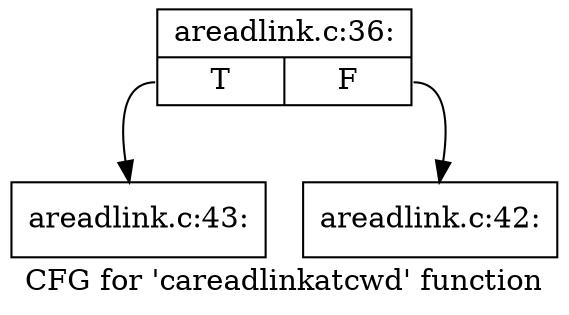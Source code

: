 digraph "CFG for 'careadlinkatcwd' function" {
	label="CFG for 'careadlinkatcwd' function";

	Node0xd963900 [shape=record,label="{areadlink.c:36:|{<s0>T|<s1>F}}"];
	Node0xd963900:s0 -> Node0xd9c0cd0;
	Node0xd963900:s1 -> Node0xd9c0c80;
	Node0xd9c0c80 [shape=record,label="{areadlink.c:42:}"];
	Node0xd9c0cd0 [shape=record,label="{areadlink.c:43:}"];
}
